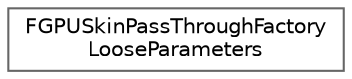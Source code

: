 digraph "Graphical Class Hierarchy"
{
 // INTERACTIVE_SVG=YES
 // LATEX_PDF_SIZE
  bgcolor="transparent";
  edge [fontname=Helvetica,fontsize=10,labelfontname=Helvetica,labelfontsize=10];
  node [fontname=Helvetica,fontsize=10,shape=box,height=0.2,width=0.4];
  rankdir="LR";
  Node0 [id="Node000000",label="FGPUSkinPassThroughFactory\lLooseParameters",height=0.2,width=0.4,color="grey40", fillcolor="white", style="filled",URL="$d7/d40/classFGPUSkinPassThroughFactoryLooseParameters.html",tooltip=" "];
}
